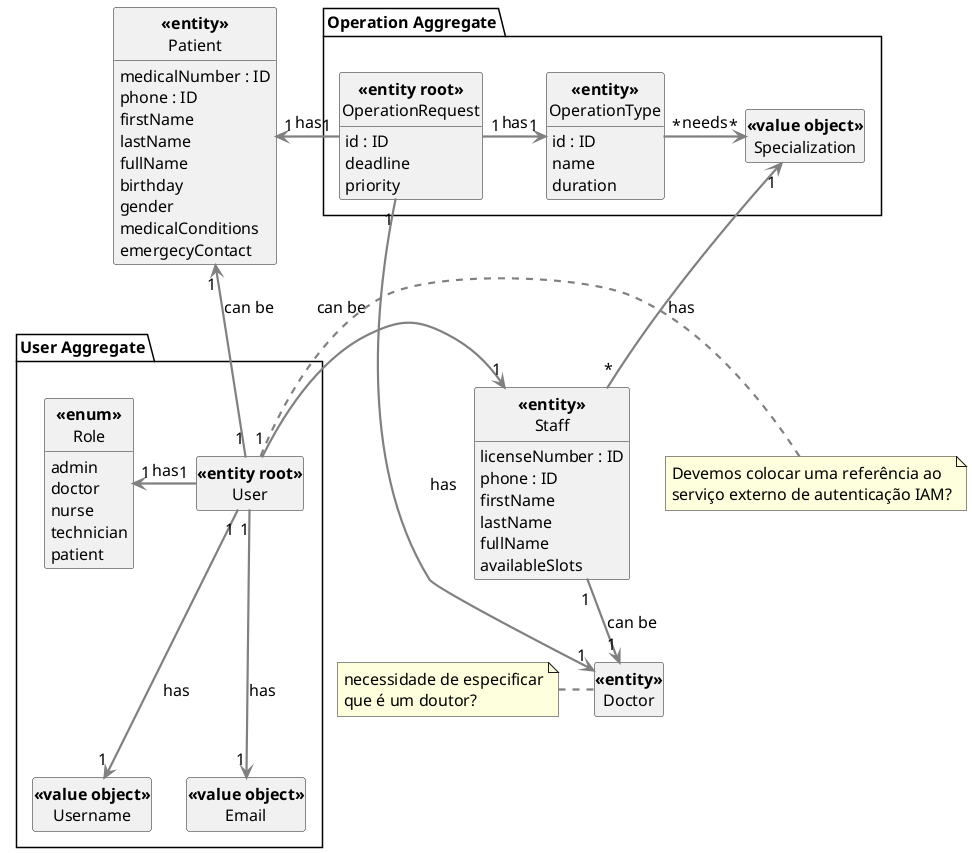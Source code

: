 @startuml Domain Model
skinparam style strictuml
skinparam DefaultFontName Arial
skinparam DefaultFontSize 16
skinparam DefaultFontStyle bold
skinparam ArrowThickness 2.2
skinparam ArrowColor #gray
hide empty members

package "User Aggregate" {

class User <<entity root>> {
}

class Username <<value object>> {

}

class Email <<value object>> {

}

class Role <<enum>>{
    admin
    doctor
    nurse
    technician
    patient
}

}
class Staff <<entity>> {
    licenseNumber : ID
    phone : ID
    firstName
    lastName 
    fullName 
    availableSlots
}


class Doctor <<entity>> {

}

 class Patient <<entity>> {
    medicalNumber : ID
    phone : ID
    firstName
    lastName
    fullName
    birthday
    gender
    medicalConditions
    emergecyContact
 }

package "Operation Aggregate"{

 class OperationType <<entity>> {
        id : ID
        name
        duration
 }

 class OperationRequest <<entity root>> {
        id : ID
        deadline
        priority
 }
 class Specialization <<value object>> {

 }

}

User "1" ---> "1" Username : has 
User "1" ---> "1" Email : has 
User "1" -left-> "1" Role : has



User "1" --right--> "1" Staff : can be
User "1" -up-> "1" Patient : can be


Staff "1" -down-> "1" Doctor : can be
Staff "*" -up-> "1" Specialization : has


OperationRequest "1" -> "1" OperationType : has
OperationRequest "1" -> "1" Patient : has
OperationRequest "1" -> "1" Doctor : has

OperationType "*" -> "*" Specialization : needs


note left of User {
    Devemos colocar uma referência ao
    serviço externo de autenticação IAM?
}

note left of Doctor {
    necessidade de especificar
    que é um doutor?
}

@enduml